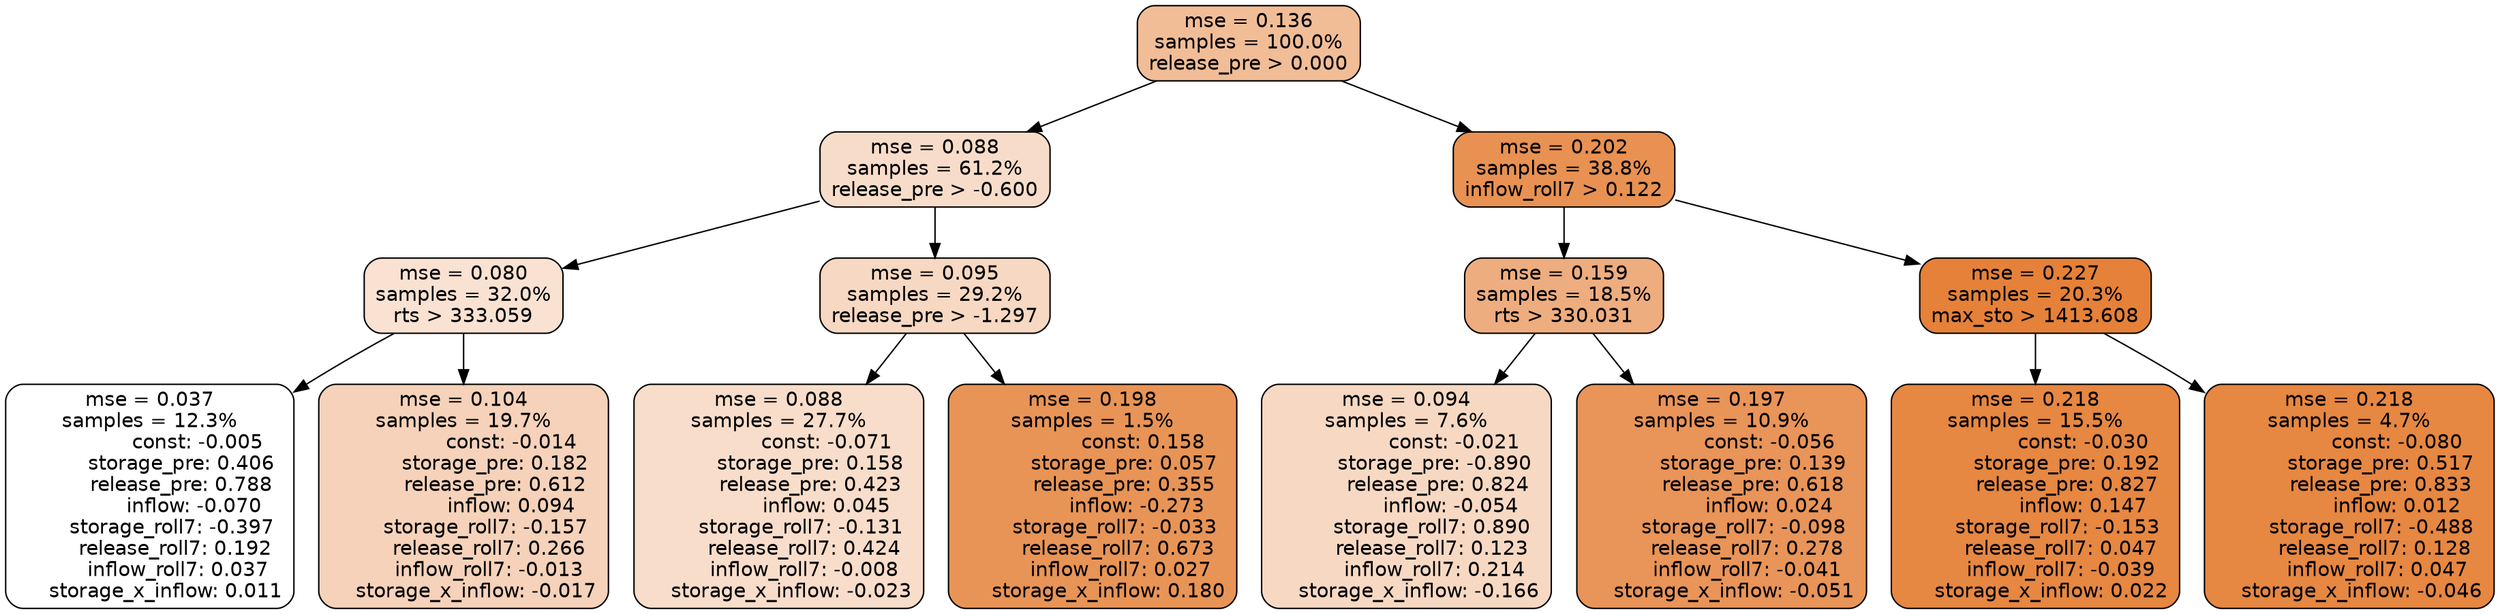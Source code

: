 digraph tree {
node [shape=rectangle, style="filled, rounded", color="black", fontname=helvetica] ;
edge [fontname=helvetica] ;
	"0" [label="mse = 0.136
samples = 100.0%
release_pre > 0.000", fillcolor="#f1bd97"]
	"1" [label="mse = 0.088
samples = 61.2%
release_pre > -0.600", fillcolor="#f7ddc9"]
	"8" [label="mse = 0.202
samples = 38.8%
inflow_roll7 > 0.122", fillcolor="#e89152"]
	"5" [label="mse = 0.080
samples = 32.0%
rts > 333.059", fillcolor="#f9e2d2"]
	"2" [label="mse = 0.095
samples = 29.2%
release_pre > -1.297", fillcolor="#f7d8c2"]
	"9" [label="mse = 0.159
samples = 18.5%
rts > 330.031", fillcolor="#eead7f"]
	"12" [label="mse = 0.227
samples = 20.3%
max_sto > 1413.608", fillcolor="#e58139"]
	"7" [label="mse = 0.037
samples = 12.3%
               const: -0.005
          storage_pre: 0.406
          release_pre: 0.788
              inflow: -0.070
       storage_roll7: -0.397
        release_roll7: 0.192
         inflow_roll7: 0.037
     storage_x_inflow: 0.011", fillcolor="#ffffff"]
	"6" [label="mse = 0.104
samples = 19.7%
               const: -0.014
          storage_pre: 0.182
          release_pre: 0.612
               inflow: 0.094
       storage_roll7: -0.157
        release_roll7: 0.266
        inflow_roll7: -0.013
    storage_x_inflow: -0.017", fillcolor="#f5d2b9"]
	"4" [label="mse = 0.088
samples = 27.7%
               const: -0.071
          storage_pre: 0.158
          release_pre: 0.423
               inflow: 0.045
       storage_roll7: -0.131
        release_roll7: 0.424
        inflow_roll7: -0.008
    storage_x_inflow: -0.023", fillcolor="#f8ddca"]
	"3" [label="mse = 0.198
samples = 1.5%
                const: 0.158
          storage_pre: 0.057
          release_pre: 0.355
              inflow: -0.273
       storage_roll7: -0.033
        release_roll7: 0.673
         inflow_roll7: 0.027
     storage_x_inflow: 0.180", fillcolor="#e89456"]
	"11" [label="mse = 0.094
samples = 7.6%
               const: -0.021
         storage_pre: -0.890
          release_pre: 0.824
              inflow: -0.054
        storage_roll7: 0.890
        release_roll7: 0.123
         inflow_roll7: 0.214
    storage_x_inflow: -0.166", fillcolor="#f7d9c3"]
	"10" [label="mse = 0.197
samples = 10.9%
               const: -0.056
          storage_pre: 0.139
          release_pre: 0.618
               inflow: 0.024
       storage_roll7: -0.098
        release_roll7: 0.278
        inflow_roll7: -0.041
    storage_x_inflow: -0.051", fillcolor="#e99458"]
	"13" [label="mse = 0.218
samples = 15.5%
               const: -0.030
          storage_pre: 0.192
          release_pre: 0.827
               inflow: 0.147
       storage_roll7: -0.153
        release_roll7: 0.047
        inflow_roll7: -0.039
     storage_x_inflow: 0.022", fillcolor="#e68742"]
	"14" [label="mse = 0.218
samples = 4.7%
               const: -0.080
          storage_pre: 0.517
          release_pre: 0.833
               inflow: 0.012
       storage_roll7: -0.488
        release_roll7: 0.128
         inflow_roll7: 0.047
    storage_x_inflow: -0.046", fillcolor="#e68742"]

	"0" -> "1"
	"0" -> "8"
	"1" -> "2"
	"1" -> "5"
	"8" -> "9"
	"8" -> "12"
	"5" -> "6"
	"5" -> "7"
	"2" -> "3"
	"2" -> "4"
	"9" -> "10"
	"9" -> "11"
	"12" -> "13"
	"12" -> "14"
}